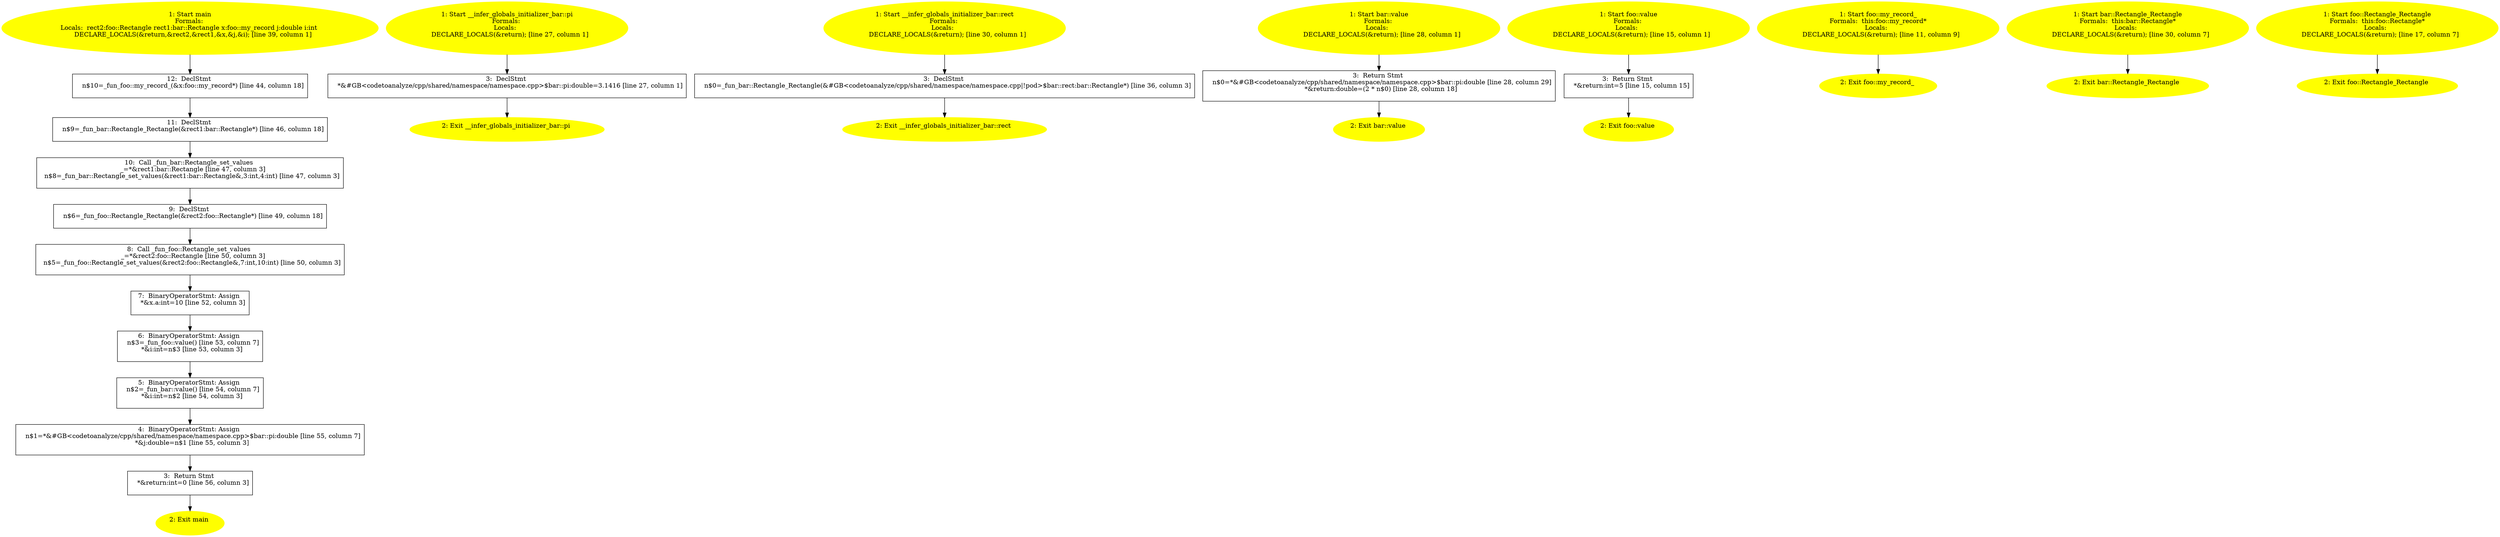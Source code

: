 /* @generated */
digraph cfg {
"main.fad58de7366495db4650cfefac2fcd61_1" [label="1: Start main\nFormals: \nLocals:  rect2:foo::Rectangle rect1:bar::Rectangle x:foo::my_record j:double i:int \n   DECLARE_LOCALS(&return,&rect2,&rect1,&x,&j,&i); [line 39, column 1]\n " color=yellow style=filled]
	

	 "main.fad58de7366495db4650cfefac2fcd61_1" -> "main.fad58de7366495db4650cfefac2fcd61_12" ;
"main.fad58de7366495db4650cfefac2fcd61_2" [label="2: Exit main \n  " color=yellow style=filled]
	

"main.fad58de7366495db4650cfefac2fcd61_3" [label="3:  Return Stmt \n   *&return:int=0 [line 56, column 3]\n " shape="box"]
	

	 "main.fad58de7366495db4650cfefac2fcd61_3" -> "main.fad58de7366495db4650cfefac2fcd61_2" ;
"main.fad58de7366495db4650cfefac2fcd61_4" [label="4:  BinaryOperatorStmt: Assign \n   n$1=*&#GB<codetoanalyze/cpp/shared/namespace/namespace.cpp>$bar::pi:double [line 55, column 7]\n  *&j:double=n$1 [line 55, column 3]\n " shape="box"]
	

	 "main.fad58de7366495db4650cfefac2fcd61_4" -> "main.fad58de7366495db4650cfefac2fcd61_3" ;
"main.fad58de7366495db4650cfefac2fcd61_5" [label="5:  BinaryOperatorStmt: Assign \n   n$2=_fun_bar::value() [line 54, column 7]\n  *&i:int=n$2 [line 54, column 3]\n " shape="box"]
	

	 "main.fad58de7366495db4650cfefac2fcd61_5" -> "main.fad58de7366495db4650cfefac2fcd61_4" ;
"main.fad58de7366495db4650cfefac2fcd61_6" [label="6:  BinaryOperatorStmt: Assign \n   n$3=_fun_foo::value() [line 53, column 7]\n  *&i:int=n$3 [line 53, column 3]\n " shape="box"]
	

	 "main.fad58de7366495db4650cfefac2fcd61_6" -> "main.fad58de7366495db4650cfefac2fcd61_5" ;
"main.fad58de7366495db4650cfefac2fcd61_7" [label="7:  BinaryOperatorStmt: Assign \n   *&x.a:int=10 [line 52, column 3]\n " shape="box"]
	

	 "main.fad58de7366495db4650cfefac2fcd61_7" -> "main.fad58de7366495db4650cfefac2fcd61_6" ;
"main.fad58de7366495db4650cfefac2fcd61_8" [label="8:  Call _fun_foo::Rectangle_set_values \n   _=*&rect2:foo::Rectangle [line 50, column 3]\n  n$5=_fun_foo::Rectangle_set_values(&rect2:foo::Rectangle&,7:int,10:int) [line 50, column 3]\n " shape="box"]
	

	 "main.fad58de7366495db4650cfefac2fcd61_8" -> "main.fad58de7366495db4650cfefac2fcd61_7" ;
"main.fad58de7366495db4650cfefac2fcd61_9" [label="9:  DeclStmt \n   n$6=_fun_foo::Rectangle_Rectangle(&rect2:foo::Rectangle*) [line 49, column 18]\n " shape="box"]
	

	 "main.fad58de7366495db4650cfefac2fcd61_9" -> "main.fad58de7366495db4650cfefac2fcd61_8" ;
"main.fad58de7366495db4650cfefac2fcd61_10" [label="10:  Call _fun_bar::Rectangle_set_values \n   _=*&rect1:bar::Rectangle [line 47, column 3]\n  n$8=_fun_bar::Rectangle_set_values(&rect1:bar::Rectangle&,3:int,4:int) [line 47, column 3]\n " shape="box"]
	

	 "main.fad58de7366495db4650cfefac2fcd61_10" -> "main.fad58de7366495db4650cfefac2fcd61_9" ;
"main.fad58de7366495db4650cfefac2fcd61_11" [label="11:  DeclStmt \n   n$9=_fun_bar::Rectangle_Rectangle(&rect1:bar::Rectangle*) [line 46, column 18]\n " shape="box"]
	

	 "main.fad58de7366495db4650cfefac2fcd61_11" -> "main.fad58de7366495db4650cfefac2fcd61_10" ;
"main.fad58de7366495db4650cfefac2fcd61_12" [label="12:  DeclStmt \n   n$10=_fun_foo::my_record_(&x:foo::my_record*) [line 44, column 18]\n " shape="box"]
	

	 "main.fad58de7366495db4650cfefac2fcd61_12" -> "main.fad58de7366495db4650cfefac2fcd61_11" ;
"pi#__infer_globals_initializer_bar.1155d696836634e07d40a8f71831e209_1" [label="1: Start __infer_globals_initializer_bar::pi\nFormals: \nLocals:  \n   DECLARE_LOCALS(&return); [line 27, column 1]\n " color=yellow style=filled]
	

	 "pi#__infer_globals_initializer_bar.1155d696836634e07d40a8f71831e209_1" -> "pi#__infer_globals_initializer_bar.1155d696836634e07d40a8f71831e209_3" ;
"pi#__infer_globals_initializer_bar.1155d696836634e07d40a8f71831e209_2" [label="2: Exit __infer_globals_initializer_bar::pi \n  " color=yellow style=filled]
	

"pi#__infer_globals_initializer_bar.1155d696836634e07d40a8f71831e209_3" [label="3:  DeclStmt \n   *&#GB<codetoanalyze/cpp/shared/namespace/namespace.cpp>$bar::pi:double=3.1416 [line 27, column 1]\n " shape="box"]
	

	 "pi#__infer_globals_initializer_bar.1155d696836634e07d40a8f71831e209_3" -> "pi#__infer_globals_initializer_bar.1155d696836634e07d40a8f71831e209_2" ;
"rect#__infer_globals_initializer_bar.4a1fbff7dd04d46c33088cc2bed92914_1" [label="1: Start __infer_globals_initializer_bar::rect\nFormals: \nLocals:  \n   DECLARE_LOCALS(&return); [line 30, column 1]\n " color=yellow style=filled]
	

	 "rect#__infer_globals_initializer_bar.4a1fbff7dd04d46c33088cc2bed92914_1" -> "rect#__infer_globals_initializer_bar.4a1fbff7dd04d46c33088cc2bed92914_3" ;
"rect#__infer_globals_initializer_bar.4a1fbff7dd04d46c33088cc2bed92914_2" [label="2: Exit __infer_globals_initializer_bar::rect \n  " color=yellow style=filled]
	

"rect#__infer_globals_initializer_bar.4a1fbff7dd04d46c33088cc2bed92914_3" [label="3:  DeclStmt \n   n$0=_fun_bar::Rectangle_Rectangle(&#GB<codetoanalyze/cpp/shared/namespace/namespace.cpp|!pod>$bar::rect:bar::Rectangle*) [line 36, column 3]\n " shape="box"]
	

	 "rect#__infer_globals_initializer_bar.4a1fbff7dd04d46c33088cc2bed92914_3" -> "rect#__infer_globals_initializer_bar.4a1fbff7dd04d46c33088cc2bed92914_2" ;
"value#bar#16302148298864778751.e55afab5e7523c08687d7e6558d5dad5_1" [label="1: Start bar::value\nFormals: \nLocals:  \n   DECLARE_LOCALS(&return); [line 28, column 1]\n " color=yellow style=filled]
	

	 "value#bar#16302148298864778751.e55afab5e7523c08687d7e6558d5dad5_1" -> "value#bar#16302148298864778751.e55afab5e7523c08687d7e6558d5dad5_3" ;
"value#bar#16302148298864778751.e55afab5e7523c08687d7e6558d5dad5_2" [label="2: Exit bar::value \n  " color=yellow style=filled]
	

"value#bar#16302148298864778751.e55afab5e7523c08687d7e6558d5dad5_3" [label="3:  Return Stmt \n   n$0=*&#GB<codetoanalyze/cpp/shared/namespace/namespace.cpp>$bar::pi:double [line 28, column 29]\n  *&return:double=(2 * n$0) [line 28, column 18]\n " shape="box"]
	

	 "value#bar#16302148298864778751.e55afab5e7523c08687d7e6558d5dad5_3" -> "value#bar#16302148298864778751.e55afab5e7523c08687d7e6558d5dad5_2" ;
"value#foo#118977410660901546.9623db3632a56e3cb17951602d147a29_1" [label="1: Start foo::value\nFormals: \nLocals:  \n   DECLARE_LOCALS(&return); [line 15, column 1]\n " color=yellow style=filled]
	

	 "value#foo#118977410660901546.9623db3632a56e3cb17951602d147a29_1" -> "value#foo#118977410660901546.9623db3632a56e3cb17951602d147a29_3" ;
"value#foo#118977410660901546.9623db3632a56e3cb17951602d147a29_2" [label="2: Exit foo::value \n  " color=yellow style=filled]
	

"value#foo#118977410660901546.9623db3632a56e3cb17951602d147a29_3" [label="3:  Return Stmt \n   *&return:int=5 [line 15, column 15]\n " shape="box"]
	

	 "value#foo#118977410660901546.9623db3632a56e3cb17951602d147a29_3" -> "value#foo#118977410660901546.9623db3632a56e3cb17951602d147a29_2" ;
"#my_record#foo#{787932800218645857}.139a63942c62b7df5ae81187e8434e41_1" [label="1: Start foo::my_record_\nFormals:  this:foo::my_record*\nLocals:  \n   DECLARE_LOCALS(&return); [line 11, column 9]\n " color=yellow style=filled]
	

	 "#my_record#foo#{787932800218645857}.139a63942c62b7df5ae81187e8434e41_1" -> "#my_record#foo#{787932800218645857}.139a63942c62b7df5ae81187e8434e41_2" ;
"#my_record#foo#{787932800218645857}.139a63942c62b7df5ae81187e8434e41_2" [label="2: Exit foo::my_record_ \n  " color=yellow style=filled]
	

"Rectangle#Rectangle#bar#{16076319501091404979}.cb85c0acc359c05c70c9c64fe7f882ea_1" [label="1: Start bar::Rectangle_Rectangle\nFormals:  this:bar::Rectangle*\nLocals:  \n   DECLARE_LOCALS(&return); [line 30, column 7]\n " color=yellow style=filled]
	

	 "Rectangle#Rectangle#bar#{16076319501091404979}.cb85c0acc359c05c70c9c64fe7f882ea_1" -> "Rectangle#Rectangle#bar#{16076319501091404979}.cb85c0acc359c05c70c9c64fe7f882ea_2" ;
"Rectangle#Rectangle#bar#{16076319501091404979}.cb85c0acc359c05c70c9c64fe7f882ea_2" [label="2: Exit bar::Rectangle_Rectangle \n  " color=yellow style=filled]
	

"Rectangle#Rectangle#foo#{8572033467385947510}.aa3c63f2774d4a30536ec4553aa11554_1" [label="1: Start foo::Rectangle_Rectangle\nFormals:  this:foo::Rectangle*\nLocals:  \n   DECLARE_LOCALS(&return); [line 17, column 7]\n " color=yellow style=filled]
	

	 "Rectangle#Rectangle#foo#{8572033467385947510}.aa3c63f2774d4a30536ec4553aa11554_1" -> "Rectangle#Rectangle#foo#{8572033467385947510}.aa3c63f2774d4a30536ec4553aa11554_2" ;
"Rectangle#Rectangle#foo#{8572033467385947510}.aa3c63f2774d4a30536ec4553aa11554_2" [label="2: Exit foo::Rectangle_Rectangle \n  " color=yellow style=filled]
	

}

